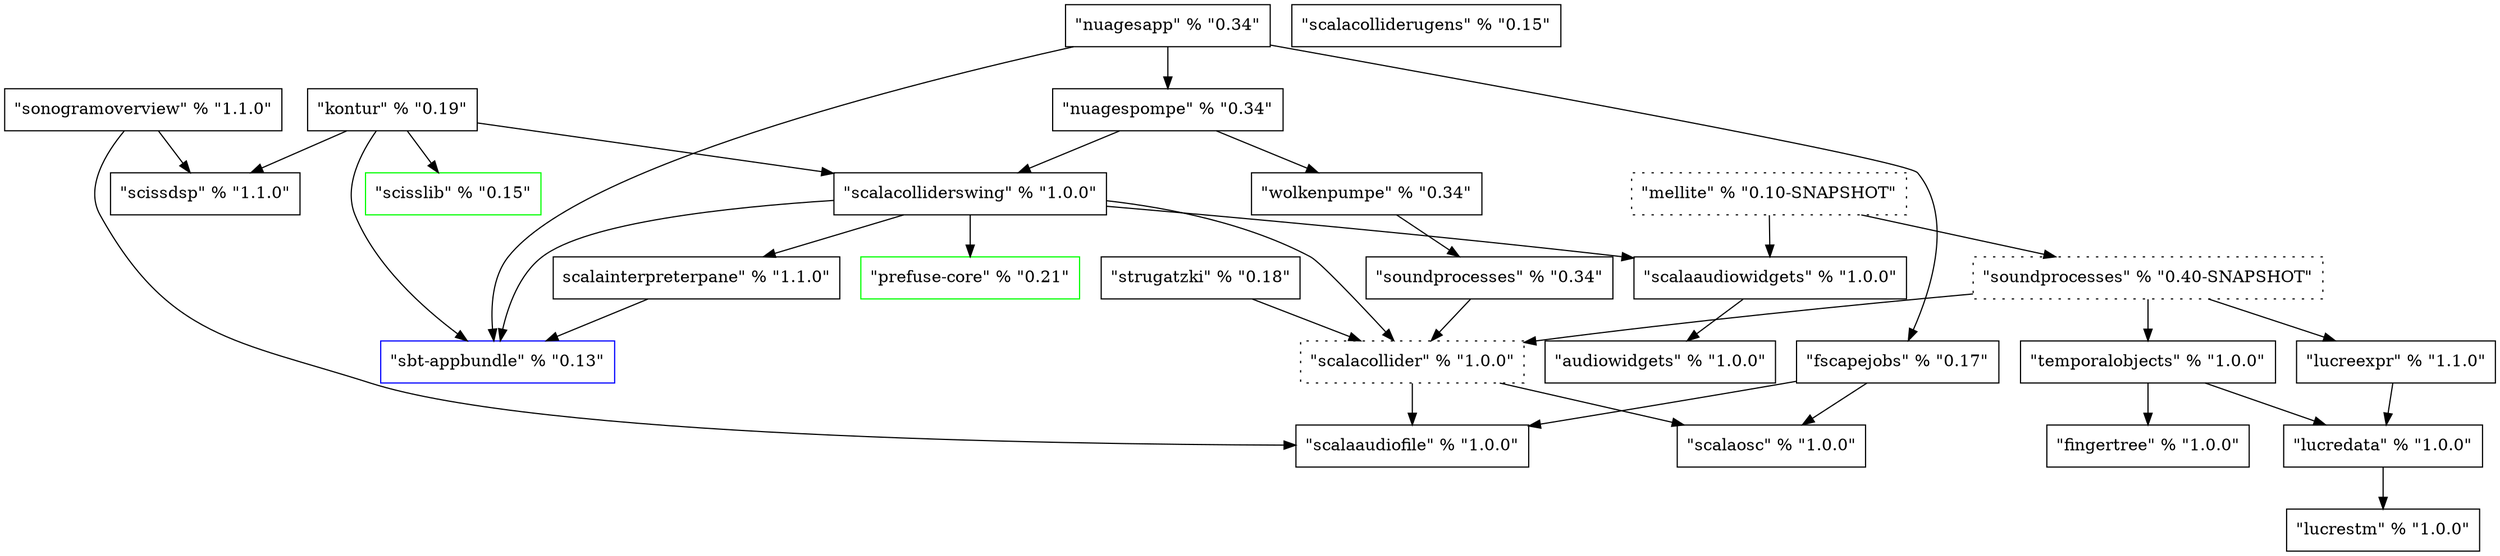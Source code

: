 digraph G {
	ScalaOSC [label="\"scalaosc\" % \"1.0.0\"", shape=box];
	ScalaAudioFile [label="\"scalaaudiofile\" % \"1.0.0\"", shape=box];
	FScapeJobs [label="\"fscapejobs\" % \"0.17\"", shape=box];
	AudioWidgets [label="\"audiowidgets\" % \"1.0.0\"", shape=box];
	ScalaAudioWidgets [label="\"scalaaudiowidgets\" % \"1.0.0\"", shape=box];
	SbtAppbundle [label="\"sbt-appbundle\" % \"0.13\"", shape=Box, color=blue];
	ScissDSP [label="\"scissdsp\" % \"1.1.0\"", shape=Box];
	SonogramOverview [label="\"sonogramoverview\" % \"1.1.0\"", shape=Box];
	ScalaCollider [label="\"scalacollider\" % \"1.0.0\"", shape=Box, style=dotted];
	Strugatzki [label="\"strugatzki\" % \"0.18\"", shape=Box];
	ScalaInterpreterPane [label="\scalainterpreterpane\" % \"1.1.0\"", shape=Box];
	PrefuseCore [label="\"prefuse-core\" % \"0.21\"", shape=Box, color=green];
	ScalaColliderSwing [label="\"scalacolliderswing\" % \"1.0.0\"", shape=Box];
	SoundProcesses [label="\"soundprocesses\" % \"0.34\"", shape=Box];
	Wolkenpumpe [label="\"wolkenpumpe\" % \"0.34\"", shape=Box];
	NuagesPompe [label="\"nuagespompe\" % \"0.34\"", shape=Box];
	NuagesApp [label="\"nuagesapp\" % \"0.34\"", shape=Box];
	ScissLib [label="\"scisslib\" % \"0.15\"", shape=Box, color=green];
	Kontur [label="\"kontur\" % \"0.19\"", shape=Box];
	FingerTree [label="\"fingertree\" % \"1.0.0\"", shape=Box];
	ScalaColliderUGens [label="\"scalacolliderugens\" % \"0.15\"", shape=Box];
	LucreSTM [label="\"lucrestm\" % \"1.0.0\"", shape=Box];
	LucreData [label="\"lucredata\" % \"1.0.0\"", shape=Box];
	LucreExpr [label="\"lucreexpr\" % \"1.1.0\"", shape=Box];
	TemporalObjects [label="\"temporalobjects\" % \"1.0.0\"", shape=Box];
	SoundProcesses3 [label="\"soundprocesses\" % \"0.40-SNAPSHOT\"", shape=Box, style=dotted];
	Mellite [label="\"mellite\" % \"0.10-SNAPSHOT\"", shape=Box, style=dotted];
	
	FScapeJobs -> ScalaOSC;
	FScapeJobs -> ScalaAudioFile;
	ScalaAudioWidgets -> AudioWidgets;
	SonogramOverview -> ScalaAudioFile;
	SonogramOverview -> ScissDSP;
	ScalaCollider -> ScalaOSC;
	ScalaCollider -> ScalaAudioFile;
	Strugatzki -> ScalaCollider;
	ScalaInterpreterPane -> SbtAppbundle;
	ScalaColliderSwing -> SbtAppbundle;
	ScalaColliderSwing -> ScalaCollider;
	ScalaColliderSwing -> ScalaInterpreterPane;
	ScalaColliderSwing -> PrefuseCore;
	ScalaColliderSwing -> ScalaAudioWidgets;
	SoundProcesses -> ScalaCollider;
	Wolkenpumpe -> SoundProcesses;
	NuagesPompe -> Wolkenpumpe;
	NuagesPompe -> ScalaColliderSwing;
	NuagesApp -> SbtAppbundle;
	NuagesApp -> NuagesPompe;
	NuagesApp -> FScapeJobs;
	Kontur -> SbtAppbundle;
	Kontur -> ScalaColliderSwing;
	Kontur -> ScissDSP;
	Kontur -> ScissLib;
	LucreData -> LucreSTM;
   LucreExpr -> LucreData;
	TemporalObjects -> FingerTree;
	TemporalObjects -> LucreData;
	SoundProcesses3 -> ScalaCollider;
	SoundProcesses3 -> TemporalObjects;
	SoundProcesses3 -> LucreExpr;
	Mellite -> SoundProcesses3;
	Mellite -> ScalaAudioWidgets;
}

